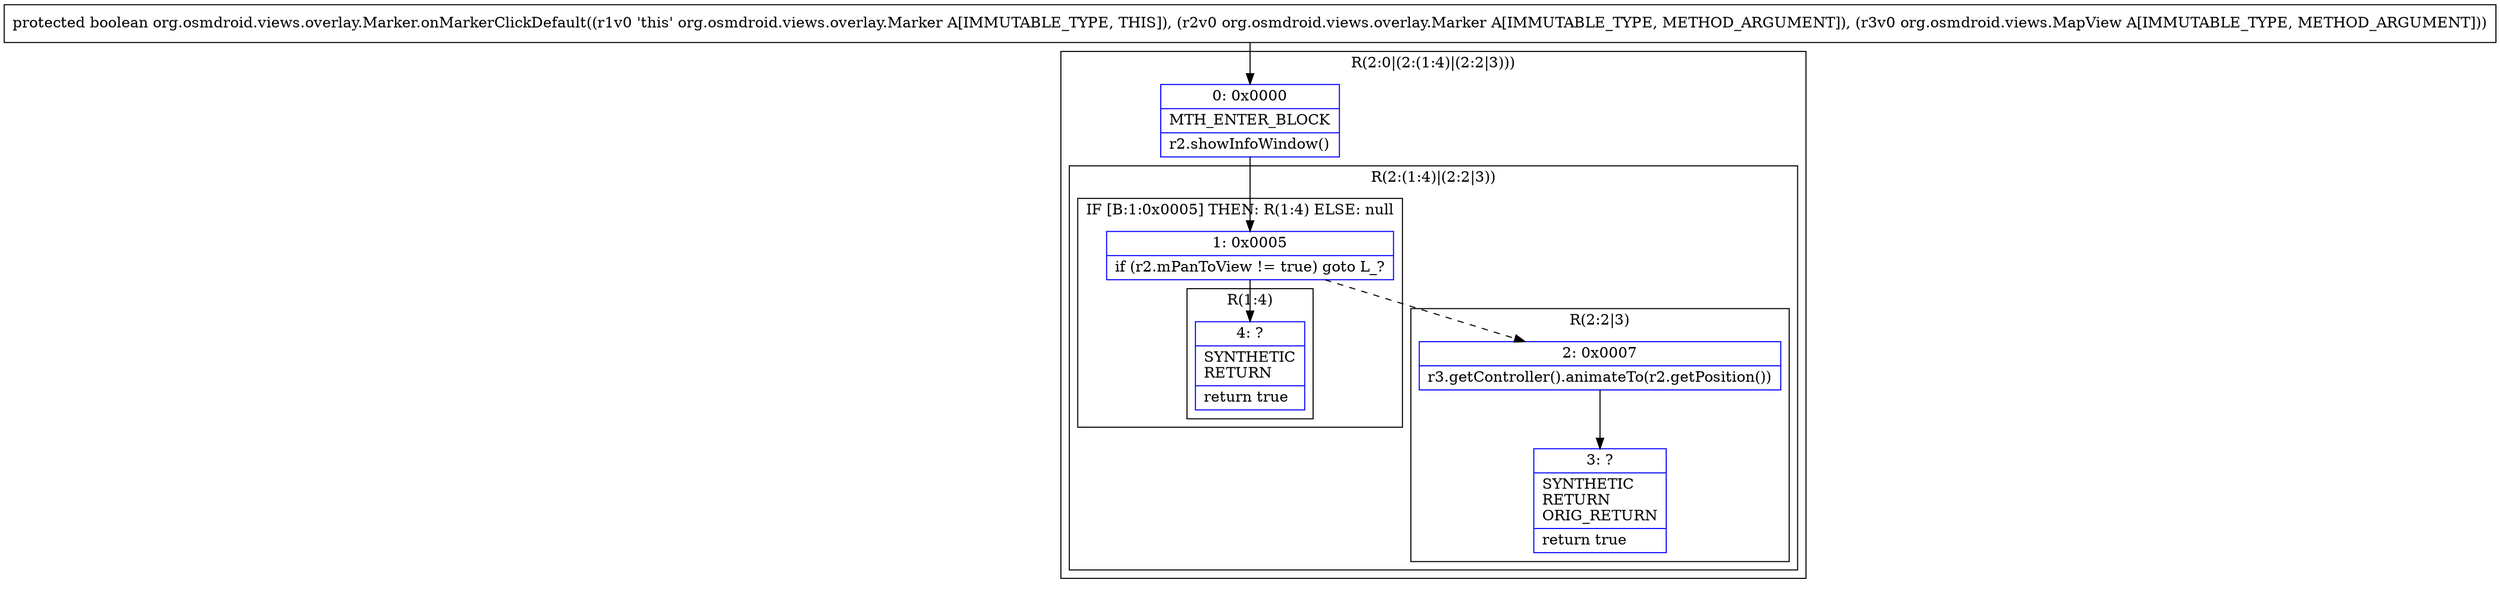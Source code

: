 digraph "CFG fororg.osmdroid.views.overlay.Marker.onMarkerClickDefault(Lorg\/osmdroid\/views\/overlay\/Marker;Lorg\/osmdroid\/views\/MapView;)Z" {
subgraph cluster_Region_171397946 {
label = "R(2:0|(2:(1:4)|(2:2|3)))";
node [shape=record,color=blue];
Node_0 [shape=record,label="{0\:\ 0x0000|MTH_ENTER_BLOCK\l|r2.showInfoWindow()\l}"];
subgraph cluster_Region_1051913751 {
label = "R(2:(1:4)|(2:2|3))";
node [shape=record,color=blue];
subgraph cluster_IfRegion_1034617689 {
label = "IF [B:1:0x0005] THEN: R(1:4) ELSE: null";
node [shape=record,color=blue];
Node_1 [shape=record,label="{1\:\ 0x0005|if (r2.mPanToView != true) goto L_?\l}"];
subgraph cluster_Region_1497838011 {
label = "R(1:4)";
node [shape=record,color=blue];
Node_4 [shape=record,label="{4\:\ ?|SYNTHETIC\lRETURN\l|return true\l}"];
}
}
subgraph cluster_Region_1775830826 {
label = "R(2:2|3)";
node [shape=record,color=blue];
Node_2 [shape=record,label="{2\:\ 0x0007|r3.getController().animateTo(r2.getPosition())\l}"];
Node_3 [shape=record,label="{3\:\ ?|SYNTHETIC\lRETURN\lORIG_RETURN\l|return true\l}"];
}
}
}
MethodNode[shape=record,label="{protected boolean org.osmdroid.views.overlay.Marker.onMarkerClickDefault((r1v0 'this' org.osmdroid.views.overlay.Marker A[IMMUTABLE_TYPE, THIS]), (r2v0 org.osmdroid.views.overlay.Marker A[IMMUTABLE_TYPE, METHOD_ARGUMENT]), (r3v0 org.osmdroid.views.MapView A[IMMUTABLE_TYPE, METHOD_ARGUMENT])) }"];
MethodNode -> Node_0;
Node_0 -> Node_1;
Node_1 -> Node_2[style=dashed];
Node_1 -> Node_4;
Node_2 -> Node_3;
}

